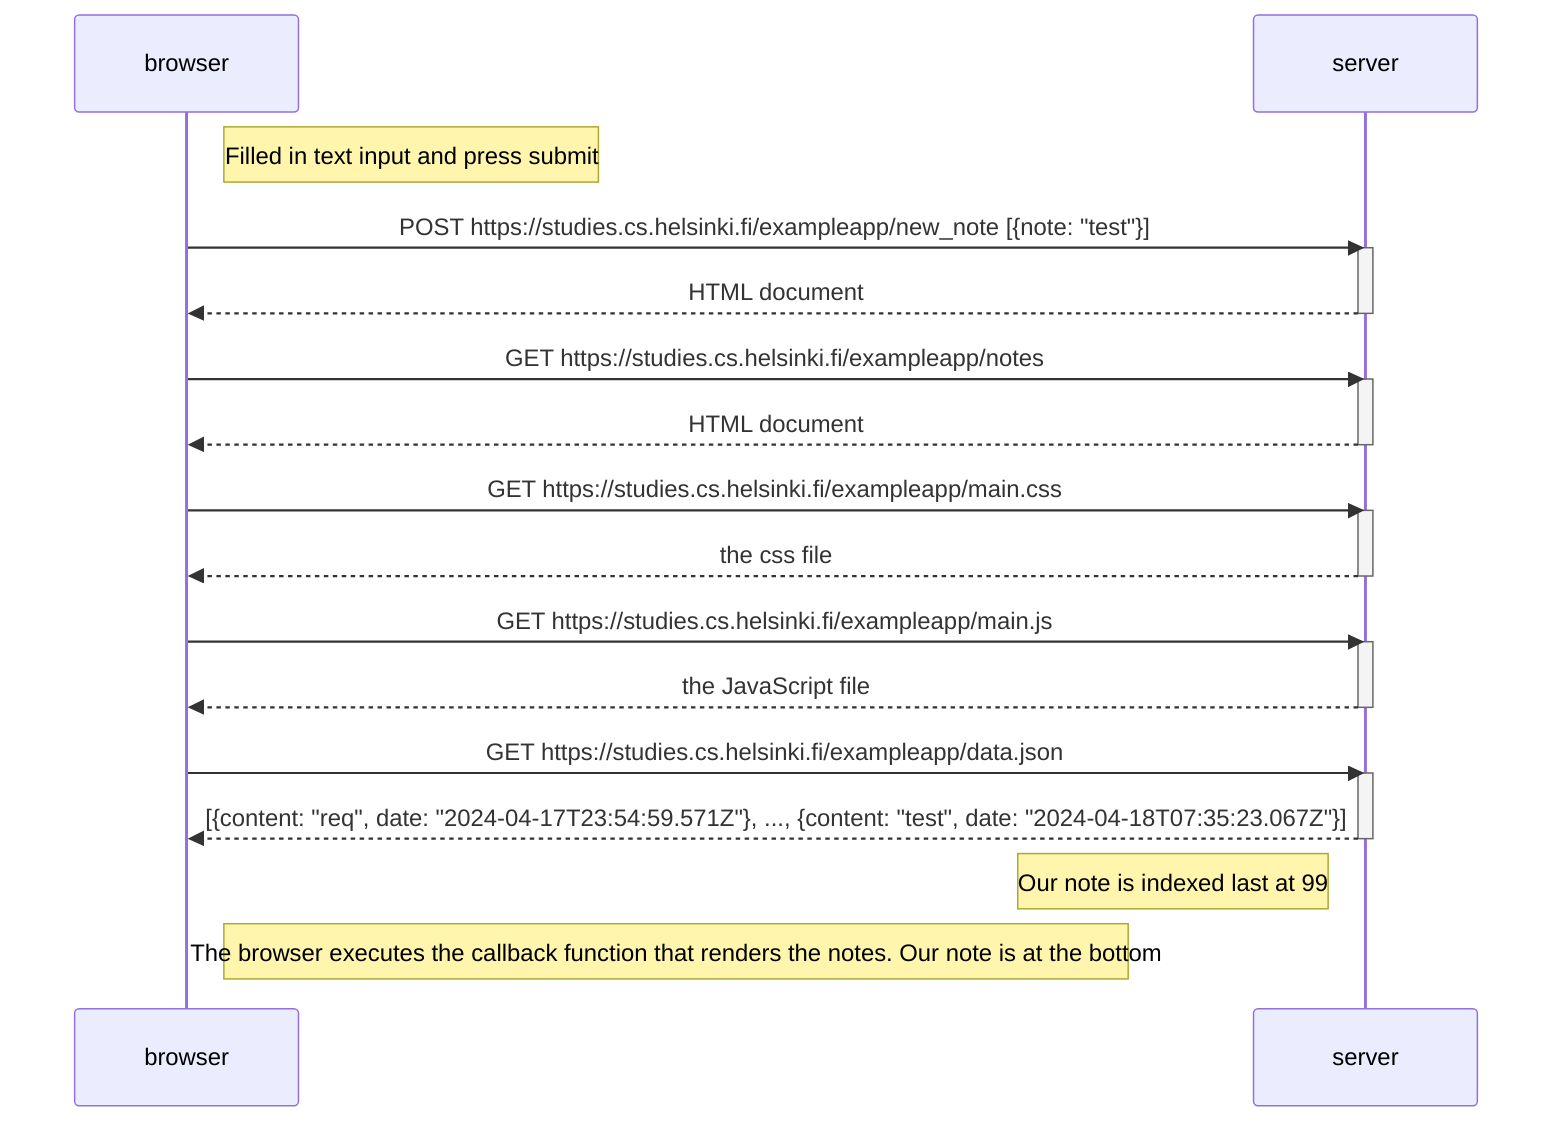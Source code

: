sequenceDiagram
    participant browser
    participant server

    Note right of browser: Filled in text input and press submit

    browser->>server: POST https://studies.cs.helsinki.fi/exampleapp/new_note [{note: "test"}]
    activate server
    server-->>browser: HTML document
    deactivate server

    browser->>server: GET https://studies.cs.helsinki.fi/exampleapp/notes
    activate server
    server-->>browser: HTML document
    deactivate server

    browser->>server: GET https://studies.cs.helsinki.fi/exampleapp/main.css
    activate server
    server-->>browser: the css file
    deactivate server

    browser->>server: GET https://studies.cs.helsinki.fi/exampleapp/main.js
    activate server
    server-->>browser: the JavaScript file
    deactivate server

    browser->>server: GET https://studies.cs.helsinki.fi/exampleapp/data.json
    activate server
    server-->>browser: [{content: "req", date: "2024-04-17T23:54:59.571Z"}, ..., {content: "test", date: "2024-04-18T07:35:23.067Z"}]
    deactivate server

    Note left of server: Our note is indexed last at 99

    Note right of browser: The browser executes the callback function that renders the notes. Our note is at the bottom